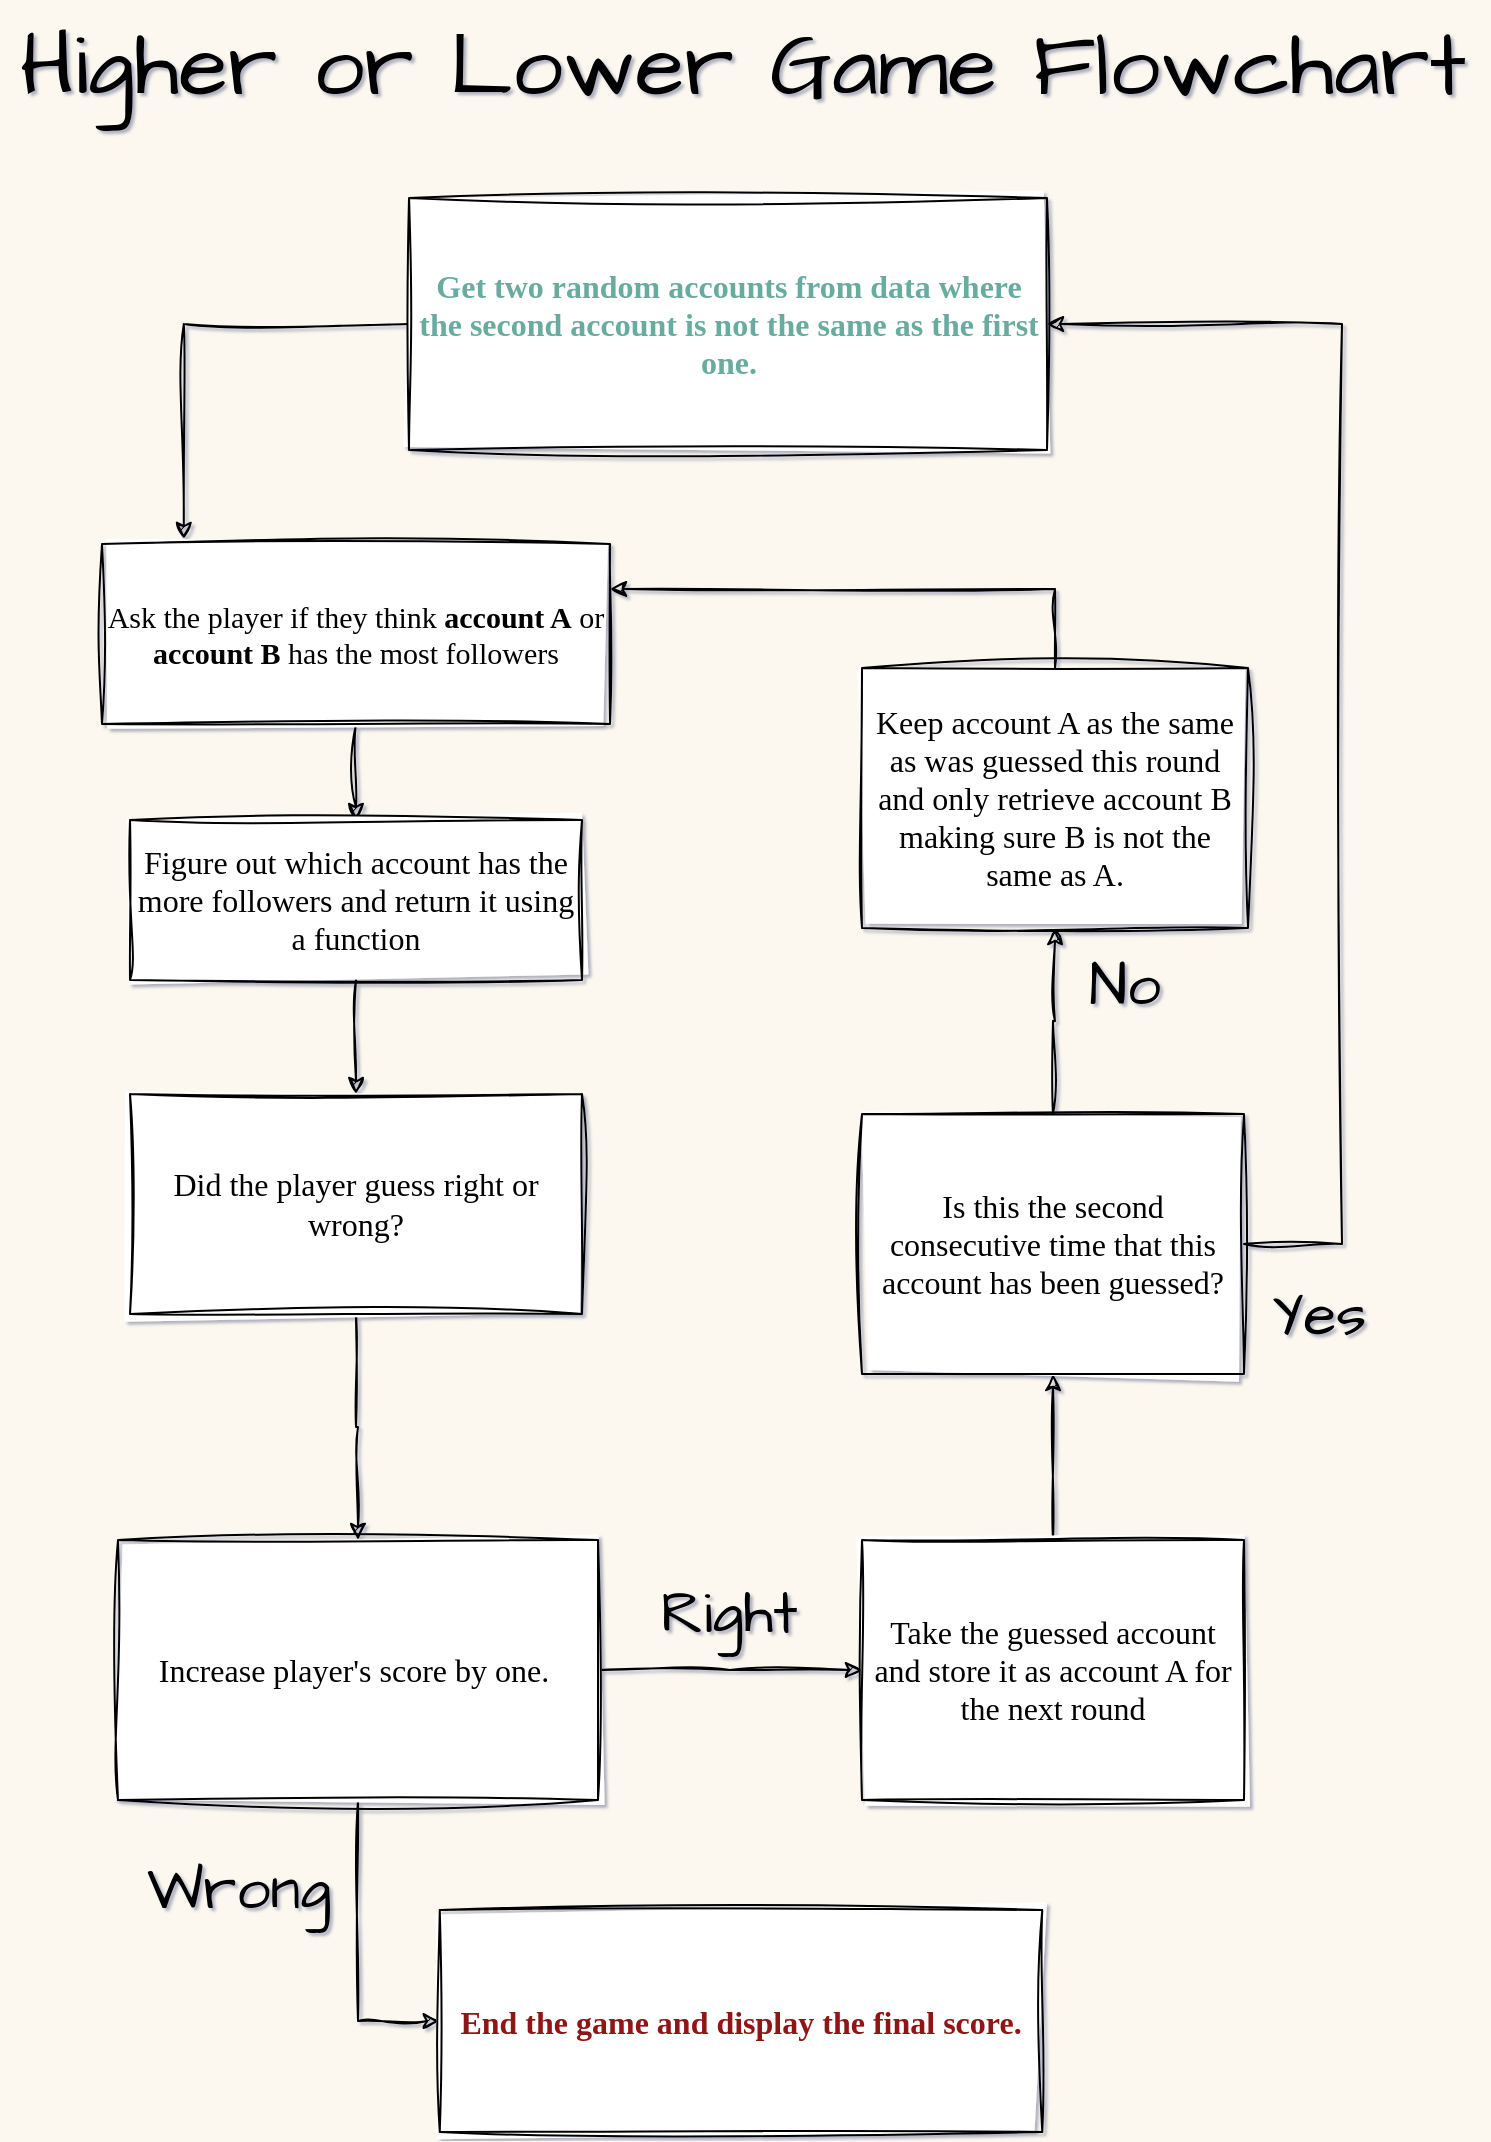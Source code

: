 <mxfile version="21.7.2" type="github">
  <diagram name="Page-1" id="U1QrUM_mXvRAd06wtqaj">
    <mxGraphModel dx="794" dy="517" grid="0" gridSize="10" guides="1" tooltips="1" connect="1" arrows="1" fold="1" page="1" pageScale="1" pageWidth="827" pageHeight="1169" background="#FCF8F0" math="0" shadow="1">
      <root>
        <mxCell id="0" />
        <mxCell id="1" parent="0" />
        <mxCell id="hqk9BJjAE_9QEA6HHh6n-40" style="edgeStyle=orthogonalEdgeStyle;rounded=0;sketch=1;hachureGap=4;jiggle=2;curveFitting=1;orthogonalLoop=1;jettySize=auto;html=1;exitX=0;exitY=0.5;exitDx=0;exitDy=0;fontFamily=Architects Daughter;fontSource=https%3A%2F%2Ffonts.googleapis.com%2Fcss%3Ffamily%3DArchitects%2BDaughter;fontSize=16;entryX=0.161;entryY=-0.028;entryDx=0;entryDy=0;entryPerimeter=0;" parent="1" source="hqk9BJjAE_9QEA6HHh6n-1" target="hqk9BJjAE_9QEA6HHh6n-4" edge="1">
          <mxGeometry relative="1" as="geometry">
            <mxPoint x="206.0" y="189.091" as="targetPoint" />
          </mxGeometry>
        </mxCell>
        <mxCell id="hqk9BJjAE_9QEA6HHh6n-1" value="&lt;span style=&quot;font-size: 16px;&quot;&gt;Get two random accounts from data where the second account is not the same as the first one.&lt;/span&gt;" style="rounded=0;whiteSpace=wrap;html=1;sketch=1;hachureGap=4;jiggle=2;curveFitting=1;fontFamily=Verdana;fontSize=16;fontColor=#67AB9F;fontStyle=1" parent="1" vertex="1">
          <mxGeometry x="263.5" y="137" width="319" height="126" as="geometry" />
        </mxCell>
        <mxCell id="hqk9BJjAE_9QEA6HHh6n-20" style="edgeStyle=orthogonalEdgeStyle;rounded=0;sketch=1;hachureGap=4;jiggle=2;curveFitting=1;orthogonalLoop=1;jettySize=auto;html=1;exitX=0.5;exitY=1;exitDx=0;exitDy=0;entryX=0.5;entryY=0;entryDx=0;entryDy=0;fontFamily=Architects Daughter;fontSource=https%3A%2F%2Ffonts.googleapis.com%2Fcss%3Ffamily%3DArchitects%2BDaughter;fontSize=16;" parent="1" source="hqk9BJjAE_9QEA6HHh6n-4" target="hqk9BJjAE_9QEA6HHh6n-8" edge="1">
          <mxGeometry relative="1" as="geometry" />
        </mxCell>
        <mxCell id="hqk9BJjAE_9QEA6HHh6n-4" value="&lt;span style=&quot;font-size: 15px;&quot;&gt;Ask the player if they think &lt;b style=&quot;font-size: 15px;&quot;&gt;account A&lt;/b&gt; or &lt;b style=&quot;font-size: 15px;&quot;&gt;account B&lt;/b&gt; has the most followers&lt;/span&gt;" style="rounded=0;whiteSpace=wrap;html=1;sketch=1;hachureGap=4;jiggle=2;curveFitting=1;fontFamily=Verdana;fontSize=15;" parent="1" vertex="1">
          <mxGeometry x="110" y="310" width="254" height="90" as="geometry" />
        </mxCell>
        <mxCell id="hqk9BJjAE_9QEA6HHh6n-16" style="edgeStyle=orthogonalEdgeStyle;rounded=0;sketch=1;hachureGap=4;jiggle=2;curveFitting=1;orthogonalLoop=1;jettySize=auto;html=1;exitX=0.5;exitY=1;exitDx=0;exitDy=0;entryX=0.5;entryY=0;entryDx=0;entryDy=0;fontFamily=Verdana;fontSize=16;" parent="1" source="hqk9BJjAE_9QEA6HHh6n-8" target="hqk9BJjAE_9QEA6HHh6n-11" edge="1">
          <mxGeometry relative="1" as="geometry" />
        </mxCell>
        <mxCell id="hqk9BJjAE_9QEA6HHh6n-8" value="&lt;span style=&quot;font-size: 16px;&quot;&gt;Figure out which account has the more followers and return it using a function&lt;br style=&quot;font-size: 16px;&quot;&gt;&lt;/span&gt;" style="rounded=0;whiteSpace=wrap;html=1;sketch=1;hachureGap=4;jiggle=2;curveFitting=1;fontFamily=Verdana;fontSize=16;" parent="1" vertex="1">
          <mxGeometry x="124" y="448" width="226" height="80" as="geometry" />
        </mxCell>
        <mxCell id="hqk9BJjAE_9QEA6HHh6n-28" style="edgeStyle=orthogonalEdgeStyle;rounded=0;sketch=1;hachureGap=4;jiggle=2;curveFitting=1;orthogonalLoop=1;jettySize=auto;html=1;exitX=1;exitY=0.5;exitDx=0;exitDy=0;fontFamily=Architects Daughter;fontSource=https%3A%2F%2Ffonts.googleapis.com%2Fcss%3Ffamily%3DArchitects%2BDaughter;fontSize=16;" parent="1" source="hqk9BJjAE_9QEA6HHh6n-10" edge="1">
          <mxGeometry relative="1" as="geometry">
            <mxPoint x="490" y="873" as="targetPoint" />
          </mxGeometry>
        </mxCell>
        <mxCell id="hqk9BJjAE_9QEA6HHh6n-41" style="edgeStyle=orthogonalEdgeStyle;rounded=0;sketch=1;hachureGap=4;jiggle=2;curveFitting=1;orthogonalLoop=1;jettySize=auto;html=1;exitX=0.5;exitY=1;exitDx=0;exitDy=0;entryX=0;entryY=0.5;entryDx=0;entryDy=0;fontFamily=Architects Daughter;fontSource=https%3A%2F%2Ffonts.googleapis.com%2Fcss%3Ffamily%3DArchitects%2BDaughter;fontSize=16;" parent="1" source="hqk9BJjAE_9QEA6HHh6n-10" target="hqk9BJjAE_9QEA6HHh6n-19" edge="1">
          <mxGeometry relative="1" as="geometry" />
        </mxCell>
        <mxCell id="hqk9BJjAE_9QEA6HHh6n-10" value="&lt;span style=&quot;font-size: 16px;&quot;&gt;Increase player&#39;s score by one.&amp;nbsp;&lt;br style=&quot;font-size: 16px;&quot;&gt;&lt;/span&gt;" style="rounded=0;whiteSpace=wrap;html=1;sketch=1;hachureGap=4;jiggle=2;curveFitting=1;fontFamily=Verdana;fontSize=16;" parent="1" vertex="1">
          <mxGeometry x="118" y="808" width="240" height="130" as="geometry" />
        </mxCell>
        <mxCell id="hqk9BJjAE_9QEA6HHh6n-15" style="edgeStyle=orthogonalEdgeStyle;rounded=0;sketch=1;hachureGap=4;jiggle=2;curveFitting=1;orthogonalLoop=1;jettySize=auto;html=1;exitX=0.5;exitY=1;exitDx=0;exitDy=0;entryX=0.5;entryY=0;entryDx=0;entryDy=0;fontFamily=Verdana;fontSize=16;" parent="1" source="hqk9BJjAE_9QEA6HHh6n-11" target="hqk9BJjAE_9QEA6HHh6n-10" edge="1">
          <mxGeometry relative="1" as="geometry" />
        </mxCell>
        <mxCell id="hqk9BJjAE_9QEA6HHh6n-11" value="&lt;span style=&quot;font-size: 16px;&quot;&gt;Did the player guess right or wrong?&lt;br style=&quot;font-size: 16px;&quot;&gt;&lt;/span&gt;" style="rounded=0;whiteSpace=wrap;html=1;sketch=1;hachureGap=4;jiggle=2;curveFitting=1;fontFamily=Verdana;fontSize=16;" parent="1" vertex="1">
          <mxGeometry x="124" y="585" width="226" height="110" as="geometry" />
        </mxCell>
        <mxCell id="hqk9BJjAE_9QEA6HHh6n-17" value="Wrong" style="text;html=1;align=center;verticalAlign=middle;resizable=0;points=[];autosize=1;strokeColor=none;fillColor=none;fontSize=30;fontFamily=Architects Daughter;" parent="1" vertex="1">
          <mxGeometry x="118" y="957" width="120" height="50" as="geometry" />
        </mxCell>
        <mxCell id="hqk9BJjAE_9QEA6HHh6n-18" value="Right" style="text;html=1;align=center;verticalAlign=middle;resizable=0;points=[];autosize=1;strokeColor=none;fillColor=none;fontSize=30;fontFamily=Architects Daughter;" parent="1" vertex="1">
          <mxGeometry x="378" y="819" width="90" height="50" as="geometry" />
        </mxCell>
        <mxCell id="hqk9BJjAE_9QEA6HHh6n-19" value="&lt;span style=&quot;font-size: 16px;&quot;&gt;&lt;b&gt;End the game and display the final score.&lt;/b&gt;&lt;br style=&quot;font-size: 16px;&quot;&gt;&lt;/span&gt;" style="rounded=0;whiteSpace=wrap;html=1;sketch=1;hachureGap=4;jiggle=2;curveFitting=1;fontFamily=Verdana;fontSize=16;labelBackgroundColor=none;fontColor=#8f1414;labelBorderColor=none;" parent="1" vertex="1">
          <mxGeometry x="278.88" y="993" width="301.25" height="111" as="geometry" />
        </mxCell>
        <mxCell id="hqk9BJjAE_9QEA6HHh6n-25" style="edgeStyle=orthogonalEdgeStyle;rounded=0;sketch=1;hachureGap=4;jiggle=2;curveFitting=1;orthogonalLoop=1;jettySize=auto;html=1;exitX=0.5;exitY=0;exitDx=0;exitDy=0;fontFamily=Architects Daughter;fontSource=https%3A%2F%2Ffonts.googleapis.com%2Fcss%3Ffamily%3DArchitects%2BDaughter;fontSize=16;entryX=0.5;entryY=1;entryDx=0;entryDy=0;" parent="1" source="hqk9BJjAE_9QEA6HHh6n-24" target="hqk9BJjAE_9QEA6HHh6n-30" edge="1">
          <mxGeometry relative="1" as="geometry">
            <mxPoint x="610" y="708" as="targetPoint" />
          </mxGeometry>
        </mxCell>
        <mxCell id="hqk9BJjAE_9QEA6HHh6n-24" value="&lt;span style=&quot;font-size: 16px;&quot;&gt;Take the guessed account and store it as account A for the next round&lt;br style=&quot;font-size: 16px;&quot;&gt;&lt;/span&gt;" style="rounded=0;whiteSpace=wrap;html=1;sketch=1;hachureGap=4;jiggle=2;curveFitting=1;fontFamily=Verdana;fontSize=16;" parent="1" vertex="1">
          <mxGeometry x="490" y="808" width="191" height="130" as="geometry" />
        </mxCell>
        <mxCell id="hqk9BJjAE_9QEA6HHh6n-26" value="No" style="text;html=1;align=center;verticalAlign=middle;resizable=0;points=[];autosize=1;strokeColor=none;fillColor=none;fontSize=30;fontFamily=Architects Daughter;" parent="1" vertex="1">
          <mxGeometry x="591" y="505" width="60" height="50" as="geometry" />
        </mxCell>
        <mxCell id="hqk9BJjAE_9QEA6HHh6n-31" style="edgeStyle=orthogonalEdgeStyle;rounded=0;sketch=1;hachureGap=4;jiggle=2;curveFitting=1;orthogonalLoop=1;jettySize=auto;html=1;exitX=0.5;exitY=0;exitDx=0;exitDy=0;fontFamily=Architects Daughter;fontSource=https%3A%2F%2Ffonts.googleapis.com%2Fcss%3Ffamily%3DArchitects%2BDaughter;fontSize=16;entryX=0.5;entryY=1;entryDx=0;entryDy=0;" parent="1" source="hqk9BJjAE_9QEA6HHh6n-30" target="hqk9BJjAE_9QEA6HHh6n-32" edge="1">
          <mxGeometry relative="1" as="geometry">
            <mxPoint x="610.333" y="468" as="targetPoint" />
          </mxGeometry>
        </mxCell>
        <mxCell id="hqk9BJjAE_9QEA6HHh6n-43" style="edgeStyle=orthogonalEdgeStyle;rounded=0;sketch=1;hachureGap=4;jiggle=2;curveFitting=1;orthogonalLoop=1;jettySize=auto;html=1;exitX=1;exitY=0.5;exitDx=0;exitDy=0;entryX=1;entryY=0.5;entryDx=0;entryDy=0;fontFamily=Architects Daughter;fontSource=https%3A%2F%2Ffonts.googleapis.com%2Fcss%3Ffamily%3DArchitects%2BDaughter;fontSize=16;" parent="1" source="hqk9BJjAE_9QEA6HHh6n-30" target="hqk9BJjAE_9QEA6HHh6n-1" edge="1">
          <mxGeometry relative="1" as="geometry">
            <Array as="points">
              <mxPoint x="730" y="660" />
              <mxPoint x="730" y="200" />
            </Array>
          </mxGeometry>
        </mxCell>
        <mxCell id="hqk9BJjAE_9QEA6HHh6n-30" value="&lt;span style=&quot;font-size: 16px;&quot;&gt;Is this the second consecutive time that this account has been guessed?&lt;br style=&quot;font-size: 16px;&quot;&gt;&lt;/span&gt;" style="rounded=0;whiteSpace=wrap;html=1;sketch=1;hachureGap=4;jiggle=2;curveFitting=1;fontFamily=Verdana;fontSize=16;" parent="1" vertex="1">
          <mxGeometry x="490" y="595" width="191" height="130" as="geometry" />
        </mxCell>
        <mxCell id="hqk9BJjAE_9QEA6HHh6n-42" style="edgeStyle=orthogonalEdgeStyle;rounded=0;sketch=1;hachureGap=4;jiggle=2;curveFitting=1;orthogonalLoop=1;jettySize=auto;html=1;exitX=0.5;exitY=0;exitDx=0;exitDy=0;entryX=1;entryY=0.25;entryDx=0;entryDy=0;fontFamily=Architects Daughter;fontSource=https%3A%2F%2Ffonts.googleapis.com%2Fcss%3Ffamily%3DArchitects%2BDaughter;fontSize=16;" parent="1" source="hqk9BJjAE_9QEA6HHh6n-32" target="hqk9BJjAE_9QEA6HHh6n-4" edge="1">
          <mxGeometry relative="1" as="geometry" />
        </mxCell>
        <mxCell id="hqk9BJjAE_9QEA6HHh6n-32" value="&lt;span style=&quot;font-size: 16px;&quot;&gt;Keep account A as the same as was guessed this round and only retrieve account B making sure B is not the same as A.&lt;br style=&quot;font-size: 16px;&quot;&gt;&lt;/span&gt;" style="rounded=0;whiteSpace=wrap;html=1;sketch=1;hachureGap=4;jiggle=2;curveFitting=1;fontFamily=Verdana;fontSize=16;" parent="1" vertex="1">
          <mxGeometry x="490" y="372" width="193" height="130" as="geometry" />
        </mxCell>
        <mxCell id="hqk9BJjAE_9QEA6HHh6n-35" value="Yes" style="text;html=1;align=center;verticalAlign=middle;resizable=0;points=[];autosize=1;strokeColor=none;fillColor=none;fontSize=30;fontFamily=Architects Daughter;" parent="1" vertex="1">
          <mxGeometry x="683" y="670" width="70" height="50" as="geometry" />
        </mxCell>
        <mxCell id="hqk9BJjAE_9QEA6HHh6n-36" value="&lt;font style=&quot;font-size: 45px;&quot;&gt;Higher or Lower Game Flowchart&lt;/font&gt;" style="text;html=1;align=center;verticalAlign=middle;resizable=0;points=[];autosize=1;strokeColor=none;fillColor=none;fontSize=20;fontFamily=Architects Daughter;" parent="1" vertex="1">
          <mxGeometry x="59" y="38" width="741" height="66" as="geometry" />
        </mxCell>
      </root>
    </mxGraphModel>
  </diagram>
</mxfile>
